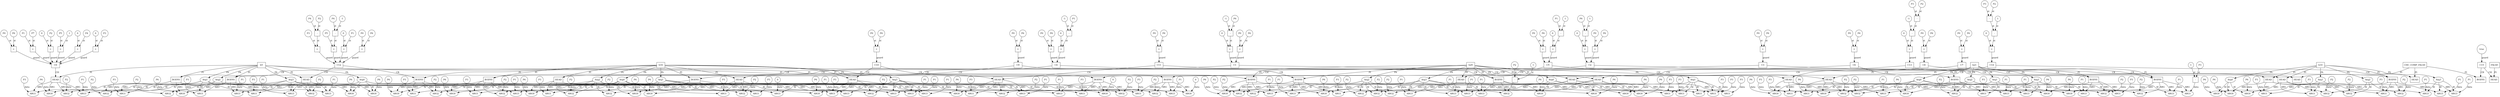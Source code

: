 // Horn Graph
digraph {
	"predicate_0" [label="h5"  nodeName="predicate_0" class=predicateName GNNNodeID=0 shape="box"]
	"predicateArgument_0" [label="Arg0"  nodeName="predicateArgument_0" class=predicateArgument GNNNodeID=1 shape="ellipse"]
		"predicate_0" -> "predicateArgument_0" [ label="PA"]
	"predicateArgument_1" [label="Arg1"  nodeName="predicateArgument_1" class=predicateArgument GNNNodeID=2 shape="ellipse"]
		"predicate_0" -> "predicateArgument_1" [ label="PA"]
	"predicateArgument_2" [label="Arg2"  nodeName="predicateArgument_2" class=predicateArgument GNNNodeID=3 shape="ellipse"]
		"predicate_0" -> "predicateArgument_2" [ label="PA"]
	"predicateArgument_3" [label="Arg3"  nodeName="predicateArgument_3" class=predicateArgument GNNNodeID=4 shape="ellipse"]
		"predicate_0" -> "predicateArgument_3" [ label="PA"]
	"predicate_1" [label="h10"  nodeName="predicate_1" class=predicateName GNNNodeID=5 shape="box"]
	"predicateArgument_4" [label="Arg0"  nodeName="predicateArgument_4" class=predicateArgument GNNNodeID=6 shape="ellipse"]
		"predicate_1" -> "predicateArgument_4" [ label="PA"]
	"predicateArgument_5" [label="Arg1"  nodeName="predicateArgument_5" class=predicateArgument GNNNodeID=7 shape="ellipse"]
		"predicate_1" -> "predicateArgument_5" [ label="PA"]
	"predicateArgument_6" [label="Arg2"  nodeName="predicateArgument_6" class=predicateArgument GNNNodeID=8 shape="ellipse"]
		"predicate_1" -> "predicateArgument_6" [ label="PA"]
	"predicateArgument_7" [label="Arg3"  nodeName="predicateArgument_7" class=predicateArgument GNNNodeID=9 shape="ellipse"]
		"predicate_1" -> "predicateArgument_7" [ label="PA"]
	"predicate_2" [label="h16"  nodeName="predicate_2" class=predicateName GNNNodeID=10 shape="box"]
	"predicateArgument_8" [label="Arg0"  nodeName="predicateArgument_8" class=predicateArgument GNNNodeID=11 shape="ellipse"]
		"predicate_2" -> "predicateArgument_8" [ label="PA"]
	"predicateArgument_9" [label="Arg1"  nodeName="predicateArgument_9" class=predicateArgument GNNNodeID=12 shape="ellipse"]
		"predicate_2" -> "predicateArgument_9" [ label="PA"]
	"predicateArgument_10" [label="Arg2"  nodeName="predicateArgument_10" class=predicateArgument GNNNodeID=13 shape="ellipse"]
		"predicate_2" -> "predicateArgument_10" [ label="PA"]
	"predicateArgument_11" [label="Arg3"  nodeName="predicateArgument_11" class=predicateArgument GNNNodeID=14 shape="ellipse"]
		"predicate_2" -> "predicateArgument_11" [ label="PA"]
	"predicate_3" [label="h21"  nodeName="predicate_3" class=predicateName GNNNodeID=15 shape="box"]
	"predicateArgument_12" [label="Arg0"  nodeName="predicateArgument_12" class=predicateArgument GNNNodeID=16 shape="ellipse"]
		"predicate_3" -> "predicateArgument_12" [ label="PA"]
	"predicateArgument_13" [label="Arg1"  nodeName="predicateArgument_13" class=predicateArgument GNNNodeID=17 shape="ellipse"]
		"predicate_3" -> "predicateArgument_13" [ label="PA"]
	"predicateArgument_14" [label="Arg2"  nodeName="predicateArgument_14" class=predicateArgument GNNNodeID=18 shape="ellipse"]
		"predicate_3" -> "predicateArgument_14" [ label="PA"]
	"predicateArgument_15" [label="Arg3"  nodeName="predicateArgument_15" class=predicateArgument GNNNodeID=19 shape="ellipse"]
		"predicate_3" -> "predicateArgument_15" [ label="PA"]
	"predicate_4" [label="h29"  nodeName="predicate_4" class=predicateName GNNNodeID=20 shape="box"]
	"predicateArgument_16" [label="Arg0"  nodeName="predicateArgument_16" class=predicateArgument GNNNodeID=21 shape="ellipse"]
		"predicate_4" -> "predicateArgument_16" [ label="PA"]
	"predicateArgument_17" [label="Arg1"  nodeName="predicateArgument_17" class=predicateArgument GNNNodeID=22 shape="ellipse"]
		"predicate_4" -> "predicateArgument_17" [ label="PA"]
	"predicateArgument_18" [label="Arg2"  nodeName="predicateArgument_18" class=predicateArgument GNNNodeID=23 shape="ellipse"]
		"predicate_4" -> "predicateArgument_18" [ label="PA"]
	"predicateArgument_19" [label="Arg3"  nodeName="predicateArgument_19" class=predicateArgument GNNNodeID=24 shape="ellipse"]
		"predicate_4" -> "predicateArgument_19" [ label="PA"]
	"predicate_5" [label="CHC_COMP_FALSE"  nodeName="predicate_5" class=predicateName GNNNodeID=25 shape="box"]
	"predicate_6" [label="FALSE"  nodeName="predicate_6" class=predicateName GNNNodeID=26 shape="box"]
	"clause_0" [label="C0"  nodeName="clause_0" class=clause GNNNodeID=27 shape="box"]
	"=_28" [label="="  nodeName="=_28" class=operator GNNNodeID=28 shape="square"]
		"=_28" -> "clause_0" [ label="guard"]
	"0_29" [label="0"  nodeName="0_29" class=constant GNNNodeID=29 shape="circle"]
		"0_29" -> "=_28" [ label="st"]
	"P2_30" [label="P2"  nodeName="P2_30" class=symbolicConstant GNNNodeID=30 shape="circle"]
		"P2_30" -> "=_28" [ label="st"]
	"=_31" [label="="  nodeName="=_31" class=operator GNNNodeID=31 shape="square"]
		"=_31" -> "clause_0" [ label="guard"]
	"P5_32" [label="P5"  nodeName="P5_32" class=symbolicConstant GNNNodeID=32 shape="circle"]
		"P5_32" -> "=_31" [ label="st"]
	"1_33" [label="1"  nodeName="1_33" class=constant GNNNodeID=33 shape="circle"]
		"1_33" -> "=_31" [ label="st"]
	"=_34" [label="="  nodeName="=_34" class=operator GNNNodeID=34 shape="square"]
		"=_34" -> "clause_0" [ label="guard"]
	"0_35" [label="0"  nodeName="0_35" class=constant GNNNodeID=35 shape="circle"]
		"0_35" -> "=_34" [ label="st"]
	"P4_36" [label="P4"  nodeName="P4_36" class=symbolicConstant GNNNodeID=36 shape="circle"]
		"P4_36" -> "=_34" [ label="st"]
	"=_37" [label="="  nodeName="=_37" class=operator GNNNodeID=37 shape="square"]
		"=_37" -> "clause_0" [ label="guard"]
	"0_38" [label="0"  nodeName="0_38" class=constant GNNNodeID=38 shape="circle"]
		"0_38" -> "=_37" [ label="st"]
	"P3_39" [label="P3"  nodeName="P3_39" class=symbolicConstant GNNNodeID=39 shape="circle"]
		"P3_39" -> "=_37" [ label="st"]
	"=_40" [label="="  nodeName="=_40" class=operator GNNNodeID=40 shape="square"]
		"=_40" -> "clause_0" [ label="guard"]
	"P0_41" [label="P0"  nodeName="P0_41" class=symbolicConstant GNNNodeID=41 shape="circle"]
		"P0_41" -> "=_40" [ label="st"]
	"P6_42" [label="P6"  nodeName="P6_42" class=symbolicConstant GNNNodeID=42 shape="circle"]
		"P6_42" -> "=_40" [ label="st"]
	"=_43" [label="="  nodeName="=_43" class=operator GNNNodeID=43 shape="square"]
		"=_43" -> "clause_0" [ label="guard"]
	"P1_44" [label="P1"  nodeName="P1_44" class=symbolicConstant GNNNodeID=44 shape="circle"]
		"P1_44" -> "=_43" [ label="st"]
	"P7_45" [label="P7"  nodeName="P7_45" class=symbolicConstant GNNNodeID=45 shape="circle"]
		"P7_45" -> "=_43" [ label="st"]
	"clauseHead_0" [label="HEAD"  nodeName="clauseHead_0" class=clauseHead GNNNodeID=46 shape="box"]
		"clause_0" -> "clauseHead_0" [ label="CH"]
		"predicate_0" -> "clauseHead_0" [ label="PI"]
	"clauseArgument_0" [label="ARG0"  nodeName="clauseArgument_0" class=clauseArg GNNNodeID=47 shape="ellipse"]
		"clauseHead_0" -> "clauseArgument_0" [ label="ARG"]
		"predicateArgument_0" -> "clauseArgument_0" [ label="AI"]
	"P6_48" [label="P6"  nodeName="P6_48" class=symbolicConstant GNNNodeID=48 shape="circle"]
		"P6_48" -> "clauseArgument_0" [ label="data"]
	"clauseArgument_1" [label="ARG1"  nodeName="clauseArgument_1" class=clauseArg GNNNodeID=49 shape="ellipse"]
		"clauseHead_0" -> "clauseArgument_1" [ label="ARG"]
		"predicateArgument_1" -> "clauseArgument_1" [ label="AI"]
	"P3_50" [label="P3"  nodeName="P3_50" class=symbolicConstant GNNNodeID=50 shape="circle"]
		"P3_50" -> "clauseArgument_1" [ label="data"]
	"clauseArgument_2" [label="ARG2"  nodeName="clauseArgument_2" class=clauseArg GNNNodeID=51 shape="ellipse"]
		"clauseHead_0" -> "clauseArgument_2" [ label="ARG"]
		"predicateArgument_2" -> "clauseArgument_2" [ label="AI"]
	"P2_52" [label="P2"  nodeName="P2_52" class=symbolicConstant GNNNodeID=52 shape="circle"]
		"P2_52" -> "clauseArgument_2" [ label="data"]
	"clauseArgument_3" [label="ARG3"  nodeName="clauseArgument_3" class=clauseArg GNNNodeID=53 shape="ellipse"]
		"clauseHead_0" -> "clauseArgument_3" [ label="ARG"]
		"predicateArgument_3" -> "clauseArgument_3" [ label="AI"]
	"P1_54" [label="P1"  nodeName="P1_54" class=symbolicConstant GNNNodeID=54 shape="circle"]
		"P1_54" -> "clauseArgument_3" [ label="data"]
	"clause_1" [label="C1"  nodeName="clause_1" class=clause GNNNodeID=55 shape="box"]
	">=_56" [label="="  nodeName=">=_56" class=operator GNNNodeID=56 shape="square"]
		">=_56" -> "clause_1" [ label="guard"]
	"0_57" [label="0"  nodeName="0_57" class=constant GNNNodeID=57 shape="circle"]
		"0_57" -> ">=_56" [ label="st"]
	"-_58" [label="-"  nodeName="-_58" class=operator GNNNodeID=58 shape="square"]
		"-_58" -> ">=_56" [ label="st"]
	"-1_59" [label="-1"  nodeName="-1_59" class=constant GNNNodeID=59 shape="circle"]
		"-1_59" -> "-_58" [ label="st"]
	"P6_60" [label="P6"  nodeName="P6_60" class=symbolicConstant GNNNodeID=60 shape="circle"]
		"P6_60" -> "-_58" [ label="st"]
	"=_61" [label="="  nodeName="=_61" class=operator GNNNodeID=61 shape="square"]
		"=_61" -> "clause_1" [ label="guard"]
	"P0_62" [label="P0"  nodeName="P0_62" class=symbolicConstant GNNNodeID=62 shape="circle"]
		"P0_62" -> "=_61" [ label="st"]
	"P6_63" [label="P6"  nodeName="P6_63" class=symbolicConstant GNNNodeID=63 shape="circle"]
		"P6_63" -> "=_61" [ label="st"]
	"clauseHead_1" [label="HEAD"  nodeName="clauseHead_1" class=clauseHead GNNNodeID=64 shape="box"]
		"clause_1" -> "clauseHead_1" [ label="CH"]
		"predicate_1" -> "clauseHead_1" [ label="PI"]
	"clauseArgument_4" [label="ARG0"  nodeName="clauseArgument_4" class=clauseArg GNNNodeID=65 shape="ellipse"]
		"clauseHead_1" -> "clauseArgument_4" [ label="ARG"]
		"predicateArgument_4" -> "clauseArgument_4" [ label="AI"]
	"P6_66" [label="P6"  nodeName="P6_66" class=symbolicConstant GNNNodeID=66 shape="circle"]
		"P6_66" -> "clauseArgument_4" [ label="data"]
	"clauseArgument_5" [label="ARG1"  nodeName="clauseArgument_5" class=clauseArg GNNNodeID=67 shape="ellipse"]
		"clauseHead_1" -> "clauseArgument_5" [ label="ARG"]
		"predicateArgument_5" -> "clauseArgument_5" [ label="AI"]
	"P3_68" [label="P3"  nodeName="P3_68" class=symbolicConstant GNNNodeID=68 shape="circle"]
		"P3_68" -> "clauseArgument_5" [ label="data"]
	"clauseArgument_6" [label="ARG2"  nodeName="clauseArgument_6" class=clauseArg GNNNodeID=69 shape="ellipse"]
		"clauseHead_1" -> "clauseArgument_6" [ label="ARG"]
		"predicateArgument_6" -> "clauseArgument_6" [ label="AI"]
	"P2_70" [label="P2"  nodeName="P2_70" class=symbolicConstant GNNNodeID=70 shape="circle"]
		"P2_70" -> "clauseArgument_6" [ label="data"]
	"clauseArgument_7" [label="ARG3"  nodeName="clauseArgument_7" class=clauseArg GNNNodeID=71 shape="ellipse"]
		"clauseHead_1" -> "clauseArgument_7" [ label="ARG"]
		"predicateArgument_7" -> "clauseArgument_7" [ label="AI"]
	"P1_72" [label="P1"  nodeName="P1_72" class=symbolicConstant GNNNodeID=72 shape="circle"]
		"P1_72" -> "clauseArgument_7" [ label="data"]
	"clauseBody_0" [label="BODY0"  nodeName="clauseBody_0" class=clauseBody GNNNodeID=73 shape="box"]
		"clause_1" -> "clauseBody_0" [ label="CB"]
		"predicate_0" -> "clauseBody_0" [ label="PI"]
	"clauseArgument_8" [label="ARG0"  nodeName="clauseArgument_8" class=clauseArg GNNNodeID=74 shape="ellipse"]
		"clauseBody_0" -> "clauseArgument_8" [ label="ARG"]
		"predicateArgument_0" -> "clauseArgument_8" [ label="AI"]
	"P6_75" [label="P6"  nodeName="P6_75" class=symbolicConstant GNNNodeID=75 shape="circle"]
		"P6_75" -> "clauseArgument_8" [ label="data"]
	"clauseArgument_9" [label="ARG1"  nodeName="clauseArgument_9" class=clauseArg GNNNodeID=76 shape="ellipse"]
		"clauseBody_0" -> "clauseArgument_9" [ label="ARG"]
		"predicateArgument_1" -> "clauseArgument_9" [ label="AI"]
	"P3_77" [label="P3"  nodeName="P3_77" class=symbolicConstant GNNNodeID=77 shape="circle"]
		"P3_77" -> "clauseArgument_9" [ label="data"]
	"clauseArgument_10" [label="ARG2"  nodeName="clauseArgument_10" class=clauseArg GNNNodeID=78 shape="ellipse"]
		"clauseBody_0" -> "clauseArgument_10" [ label="ARG"]
		"predicateArgument_2" -> "clauseArgument_10" [ label="AI"]
	"P2_79" [label="P2"  nodeName="P2_79" class=symbolicConstant GNNNodeID=79 shape="circle"]
		"P2_79" -> "clauseArgument_10" [ label="data"]
	"clauseArgument_11" [label="ARG3"  nodeName="clauseArgument_11" class=clauseArg GNNNodeID=80 shape="ellipse"]
		"clauseBody_0" -> "clauseArgument_11" [ label="ARG"]
		"predicateArgument_3" -> "clauseArgument_11" [ label="AI"]
	"P1_81" [label="P1"  nodeName="P1_81" class=symbolicConstant GNNNodeID=81 shape="circle"]
		"P1_81" -> "clauseArgument_11" [ label="data"]
	"clause_2" [label="C2"  nodeName="clause_2" class=clause GNNNodeID=82 shape="box"]
	">=_83" [label="="  nodeName=">=_83" class=operator GNNNodeID=83 shape="square"]
		">=_83" -> "clause_2" [ label="guard"]
	"0_84" [label="0"  nodeName="0_84" class=constant GNNNodeID=84 shape="circle"]
		"0_84" -> ">=_83" [ label="st"]
	"-_85" [label="-"  nodeName="-_85" class=operator GNNNodeID=85 shape="square"]
		"-_85" -> ">=_83" [ label="st"]
	"P6_86" [label="P6"  nodeName="P6_86" class=symbolicConstant GNNNodeID=86 shape="circle"]
		"P6_86" -> "-_85" [ label="st"]
	"1_87" [label="1"  nodeName="1_87" class=constant GNNNodeID=87 shape="circle"]
		"1_87" -> "-_85" [ label="st"]
	"=_88" [label="="  nodeName="=_88" class=operator GNNNodeID=88 shape="square"]
		"=_88" -> "clause_2" [ label="guard"]
	"P0_89" [label="P0"  nodeName="P0_89" class=symbolicConstant GNNNodeID=89 shape="circle"]
		"P0_89" -> "=_88" [ label="st"]
	"P6_90" [label="P6"  nodeName="P6_90" class=symbolicConstant GNNNodeID=90 shape="circle"]
		"P6_90" -> "=_88" [ label="st"]
	"clauseHead_2" [label="HEAD"  nodeName="clauseHead_2" class=clauseHead GNNNodeID=91 shape="box"]
		"clause_2" -> "clauseHead_2" [ label="CH"]
		"predicate_1" -> "clauseHead_2" [ label="PI"]
	"clauseArgument_12" [label="ARG0"  nodeName="clauseArgument_12" class=clauseArg GNNNodeID=92 shape="ellipse"]
		"clauseHead_2" -> "clauseArgument_12" [ label="ARG"]
		"predicateArgument_4" -> "clauseArgument_12" [ label="AI"]
	"P6_93" [label="P6"  nodeName="P6_93" class=symbolicConstant GNNNodeID=93 shape="circle"]
		"P6_93" -> "clauseArgument_12" [ label="data"]
	"clauseArgument_13" [label="ARG1"  nodeName="clauseArgument_13" class=clauseArg GNNNodeID=94 shape="ellipse"]
		"clauseHead_2" -> "clauseArgument_13" [ label="ARG"]
		"predicateArgument_5" -> "clauseArgument_13" [ label="AI"]
	"P3_95" [label="P3"  nodeName="P3_95" class=symbolicConstant GNNNodeID=95 shape="circle"]
		"P3_95" -> "clauseArgument_13" [ label="data"]
	"clauseArgument_14" [label="ARG2"  nodeName="clauseArgument_14" class=clauseArg GNNNodeID=96 shape="ellipse"]
		"clauseHead_2" -> "clauseArgument_14" [ label="ARG"]
		"predicateArgument_6" -> "clauseArgument_14" [ label="AI"]
	"P2_97" [label="P2"  nodeName="P2_97" class=symbolicConstant GNNNodeID=97 shape="circle"]
		"P2_97" -> "clauseArgument_14" [ label="data"]
	"clauseArgument_15" [label="ARG3"  nodeName="clauseArgument_15" class=clauseArg GNNNodeID=98 shape="ellipse"]
		"clauseHead_2" -> "clauseArgument_15" [ label="ARG"]
		"predicateArgument_7" -> "clauseArgument_15" [ label="AI"]
	"P1_99" [label="P1"  nodeName="P1_99" class=symbolicConstant GNNNodeID=99 shape="circle"]
		"P1_99" -> "clauseArgument_15" [ label="data"]
	"clauseBody_1" [label="BODY0"  nodeName="clauseBody_1" class=clauseBody GNNNodeID=100 shape="box"]
		"clause_2" -> "clauseBody_1" [ label="CB"]
		"predicate_0" -> "clauseBody_1" [ label="PI"]
	"clauseArgument_16" [label="ARG0"  nodeName="clauseArgument_16" class=clauseArg GNNNodeID=101 shape="ellipse"]
		"clauseBody_1" -> "clauseArgument_16" [ label="ARG"]
		"predicateArgument_0" -> "clauseArgument_16" [ label="AI"]
	"P6_102" [label="P6"  nodeName="P6_102" class=symbolicConstant GNNNodeID=102 shape="circle"]
		"P6_102" -> "clauseArgument_16" [ label="data"]
	"clauseArgument_17" [label="ARG1"  nodeName="clauseArgument_17" class=clauseArg GNNNodeID=103 shape="ellipse"]
		"clauseBody_1" -> "clauseArgument_17" [ label="ARG"]
		"predicateArgument_1" -> "clauseArgument_17" [ label="AI"]
	"P3_104" [label="P3"  nodeName="P3_104" class=symbolicConstant GNNNodeID=104 shape="circle"]
		"P3_104" -> "clauseArgument_17" [ label="data"]
	"clauseArgument_18" [label="ARG2"  nodeName="clauseArgument_18" class=clauseArg GNNNodeID=105 shape="ellipse"]
		"clauseBody_1" -> "clauseArgument_18" [ label="ARG"]
		"predicateArgument_2" -> "clauseArgument_18" [ label="AI"]
	"P2_106" [label="P2"  nodeName="P2_106" class=symbolicConstant GNNNodeID=106 shape="circle"]
		"P2_106" -> "clauseArgument_18" [ label="data"]
	"clauseArgument_19" [label="ARG3"  nodeName="clauseArgument_19" class=clauseArg GNNNodeID=107 shape="ellipse"]
		"clauseBody_1" -> "clauseArgument_19" [ label="ARG"]
		"predicateArgument_3" -> "clauseArgument_19" [ label="AI"]
	"P1_108" [label="P1"  nodeName="P1_108" class=symbolicConstant GNNNodeID=108 shape="circle"]
		"P1_108" -> "clauseArgument_19" [ label="data"]
	"clause_3" [label="C3"  nodeName="clause_3" class=clause GNNNodeID=109 shape="box"]
	"=_110" [label="="  nodeName="=_110" class=operator GNNNodeID=110 shape="square"]
		"=_110" -> "clause_3" [ label="guard"]
	"P0_111" [label="P0"  nodeName="P0_111" class=symbolicConstant GNNNodeID=111 shape="circle"]
		"P0_111" -> "=_110" [ label="st"]
	"P6_112" [label="P6"  nodeName="P6_112" class=symbolicConstant GNNNodeID=112 shape="circle"]
		"P6_112" -> "=_110" [ label="st"]
	"clauseHead_3" [label="HEAD"  nodeName="clauseHead_3" class=clauseHead GNNNodeID=113 shape="box"]
		"clause_3" -> "clauseHead_3" [ label="CH"]
		"predicate_2" -> "clauseHead_3" [ label="PI"]
	"clauseArgument_20" [label="ARG0"  nodeName="clauseArgument_20" class=clauseArg GNNNodeID=114 shape="ellipse"]
		"clauseHead_3" -> "clauseArgument_20" [ label="ARG"]
		"predicateArgument_8" -> "clauseArgument_20" [ label="AI"]
	"P6_115" [label="P6"  nodeName="P6_115" class=symbolicConstant GNNNodeID=115 shape="circle"]
		"P6_115" -> "clauseArgument_20" [ label="data"]
	"clauseArgument_21" [label="ARG1"  nodeName="clauseArgument_21" class=clauseArg GNNNodeID=116 shape="ellipse"]
		"clauseHead_3" -> "clauseArgument_21" [ label="ARG"]
		"predicateArgument_9" -> "clauseArgument_21" [ label="AI"]
	"P3_117" [label="P3"  nodeName="P3_117" class=symbolicConstant GNNNodeID=117 shape="circle"]
		"P3_117" -> "clauseArgument_21" [ label="data"]
	"clauseArgument_22" [label="ARG2"  nodeName="clauseArgument_22" class=clauseArg GNNNodeID=118 shape="ellipse"]
		"clauseHead_3" -> "clauseArgument_22" [ label="ARG"]
		"predicateArgument_10" -> "clauseArgument_22" [ label="AI"]
	"P2_119" [label="P2"  nodeName="P2_119" class=symbolicConstant GNNNodeID=119 shape="circle"]
		"P2_119" -> "clauseArgument_22" [ label="data"]
	"clauseArgument_23" [label="ARG3"  nodeName="clauseArgument_23" class=clauseArg GNNNodeID=120 shape="ellipse"]
		"clauseHead_3" -> "clauseArgument_23" [ label="ARG"]
		"predicateArgument_11" -> "clauseArgument_23" [ label="AI"]
	"P1_121" [label="P1"  nodeName="P1_121" class=symbolicConstant GNNNodeID=121 shape="circle"]
		"P1_121" -> "clauseArgument_23" [ label="data"]
	"clauseBody_2" [label="BODY0"  nodeName="clauseBody_2" class=clauseBody GNNNodeID=122 shape="box"]
		"clause_3" -> "clauseBody_2" [ label="CB"]
		"predicate_1" -> "clauseBody_2" [ label="PI"]
	"clauseArgument_24" [label="ARG0"  nodeName="clauseArgument_24" class=clauseArg GNNNodeID=123 shape="ellipse"]
		"clauseBody_2" -> "clauseArgument_24" [ label="ARG"]
		"predicateArgument_4" -> "clauseArgument_24" [ label="AI"]
	"P6_124" [label="P6"  nodeName="P6_124" class=symbolicConstant GNNNodeID=124 shape="circle"]
		"P6_124" -> "clauseArgument_24" [ label="data"]
	"clauseArgument_25" [label="ARG1"  nodeName="clauseArgument_25" class=clauseArg GNNNodeID=125 shape="ellipse"]
		"clauseBody_2" -> "clauseArgument_25" [ label="ARG"]
		"predicateArgument_5" -> "clauseArgument_25" [ label="AI"]
	"P3_126" [label="P3"  nodeName="P3_126" class=symbolicConstant GNNNodeID=126 shape="circle"]
		"P3_126" -> "clauseArgument_25" [ label="data"]
	"clauseArgument_26" [label="ARG2"  nodeName="clauseArgument_26" class=clauseArg GNNNodeID=127 shape="ellipse"]
		"clauseBody_2" -> "clauseArgument_26" [ label="ARG"]
		"predicateArgument_6" -> "clauseArgument_26" [ label="AI"]
	"P2_128" [label="P2"  nodeName="P2_128" class=symbolicConstant GNNNodeID=128 shape="circle"]
		"P2_128" -> "clauseArgument_26" [ label="data"]
	"clauseArgument_27" [label="ARG3"  nodeName="clauseArgument_27" class=clauseArg GNNNodeID=129 shape="ellipse"]
		"clauseBody_2" -> "clauseArgument_27" [ label="ARG"]
		"predicateArgument_7" -> "clauseArgument_27" [ label="AI"]
	"P1_130" [label="P1"  nodeName="P1_130" class=symbolicConstant GNNNodeID=130 shape="circle"]
		"P1_130" -> "clauseArgument_27" [ label="data"]
	"clause_4" [label="C4"  nodeName="clause_4" class=clause GNNNodeID=131 shape="box"]
	">=_132" [label="="  nodeName=">=_132" class=operator GNNNodeID=132 shape="square"]
		">=_132" -> "clause_4" [ label="guard"]
	"0_133" [label="0"  nodeName="0_133" class=constant GNNNodeID=133 shape="circle"]
		"0_133" -> ">=_132" [ label="st"]
	"-_134" [label="-"  nodeName="-_134" class=operator GNNNodeID=134 shape="square"]
		"-_134" -> ">=_132" [ label="st"]
	"-1_135" [label="-1"  nodeName="-1_135" class=constant GNNNodeID=135 shape="circle"]
		"-1_135" -> "-_134" [ label="st"]
	"P1_136" [label="P1"  nodeName="P1_136" class=symbolicConstant GNNNodeID=136 shape="circle"]
		"P1_136" -> "-_134" [ label="st"]
	"=_137" [label="="  nodeName="=_137" class=operator GNNNodeID=137 shape="square"]
		"=_137" -> "clause_4" [ label="guard"]
	"P0_138" [label="P0"  nodeName="P0_138" class=symbolicConstant GNNNodeID=138 shape="circle"]
		"P0_138" -> "=_137" [ label="st"]
	"P6_139" [label="P6"  nodeName="P6_139" class=symbolicConstant GNNNodeID=139 shape="circle"]
		"P6_139" -> "=_137" [ label="st"]
	"clauseHead_4" [label="HEAD"  nodeName="clauseHead_4" class=clauseHead GNNNodeID=140 shape="box"]
		"clause_4" -> "clauseHead_4" [ label="CH"]
		"predicate_3" -> "clauseHead_4" [ label="PI"]
	"clauseArgument_28" [label="ARG0"  nodeName="clauseArgument_28" class=clauseArg GNNNodeID=141 shape="ellipse"]
		"clauseHead_4" -> "clauseArgument_28" [ label="ARG"]
		"predicateArgument_12" -> "clauseArgument_28" [ label="AI"]
	"P6_142" [label="P6"  nodeName="P6_142" class=symbolicConstant GNNNodeID=142 shape="circle"]
		"P6_142" -> "clauseArgument_28" [ label="data"]
	"clauseArgument_29" [label="ARG1"  nodeName="clauseArgument_29" class=clauseArg GNNNodeID=143 shape="ellipse"]
		"clauseHead_4" -> "clauseArgument_29" [ label="ARG"]
		"predicateArgument_13" -> "clauseArgument_29" [ label="AI"]
	"P3_144" [label="P3"  nodeName="P3_144" class=symbolicConstant GNNNodeID=144 shape="circle"]
		"P3_144" -> "clauseArgument_29" [ label="data"]
	"clauseArgument_30" [label="ARG2"  nodeName="clauseArgument_30" class=clauseArg GNNNodeID=145 shape="ellipse"]
		"clauseHead_4" -> "clauseArgument_30" [ label="ARG"]
		"predicateArgument_14" -> "clauseArgument_30" [ label="AI"]
	"P2_146" [label="P2"  nodeName="P2_146" class=symbolicConstant GNNNodeID=146 shape="circle"]
		"P2_146" -> "clauseArgument_30" [ label="data"]
	"clauseArgument_31" [label="ARG3"  nodeName="clauseArgument_31" class=clauseArg GNNNodeID=147 shape="ellipse"]
		"clauseHead_4" -> "clauseArgument_31" [ label="ARG"]
		"predicateArgument_15" -> "clauseArgument_31" [ label="AI"]
	"P1_148" [label="P1"  nodeName="P1_148" class=symbolicConstant GNNNodeID=148 shape="circle"]
		"P1_148" -> "clauseArgument_31" [ label="data"]
	"clauseBody_3" [label="BODY0"  nodeName="clauseBody_3" class=clauseBody GNNNodeID=149 shape="box"]
		"clause_4" -> "clauseBody_3" [ label="CB"]
		"predicate_2" -> "clauseBody_3" [ label="PI"]
	"clauseArgument_32" [label="ARG0"  nodeName="clauseArgument_32" class=clauseArg GNNNodeID=150 shape="ellipse"]
		"clauseBody_3" -> "clauseArgument_32" [ label="ARG"]
		"predicateArgument_8" -> "clauseArgument_32" [ label="AI"]
	"P6_151" [label="P6"  nodeName="P6_151" class=symbolicConstant GNNNodeID=151 shape="circle"]
		"P6_151" -> "clauseArgument_32" [ label="data"]
	"clauseArgument_33" [label="ARG1"  nodeName="clauseArgument_33" class=clauseArg GNNNodeID=152 shape="ellipse"]
		"clauseBody_3" -> "clauseArgument_33" [ label="ARG"]
		"predicateArgument_9" -> "clauseArgument_33" [ label="AI"]
	"P3_153" [label="P3"  nodeName="P3_153" class=symbolicConstant GNNNodeID=153 shape="circle"]
		"P3_153" -> "clauseArgument_33" [ label="data"]
	"clauseArgument_34" [label="ARG2"  nodeName="clauseArgument_34" class=clauseArg GNNNodeID=154 shape="ellipse"]
		"clauseBody_3" -> "clauseArgument_34" [ label="ARG"]
		"predicateArgument_10" -> "clauseArgument_34" [ label="AI"]
	"P2_155" [label="P2"  nodeName="P2_155" class=symbolicConstant GNNNodeID=155 shape="circle"]
		"P2_155" -> "clauseArgument_34" [ label="data"]
	"clauseArgument_35" [label="ARG3"  nodeName="clauseArgument_35" class=clauseArg GNNNodeID=156 shape="ellipse"]
		"clauseBody_3" -> "clauseArgument_35" [ label="ARG"]
		"predicateArgument_11" -> "clauseArgument_35" [ label="AI"]
	"P1_157" [label="P1"  nodeName="P1_157" class=symbolicConstant GNNNodeID=157 shape="circle"]
		"P1_157" -> "clauseArgument_35" [ label="data"]
	"clause_5" [label="C5"  nodeName="clause_5" class=clause GNNNodeID=158 shape="box"]
	">=_159" [label="="  nodeName=">=_159" class=operator GNNNodeID=159 shape="square"]
		">=_159" -> "clause_5" [ label="guard"]
	"0_160" [label="0"  nodeName="0_160" class=constant GNNNodeID=160 shape="circle"]
		"0_160" -> ">=_159" [ label="st"]
	"-_161" [label="-"  nodeName="-_161" class=operator GNNNodeID=161 shape="square"]
		"-_161" -> ">=_159" [ label="st"]
	"P1_162" [label="P1"  nodeName="P1_162" class=symbolicConstant GNNNodeID=162 shape="circle"]
		"P1_162" -> "-_161" [ label="st"]
	"1_163" [label="1"  nodeName="1_163" class=constant GNNNodeID=163 shape="circle"]
		"1_163" -> "-_161" [ label="st"]
	"=_164" [label="="  nodeName="=_164" class=operator GNNNodeID=164 shape="square"]
		"=_164" -> "clause_5" [ label="guard"]
	"P0_165" [label="P0"  nodeName="P0_165" class=symbolicConstant GNNNodeID=165 shape="circle"]
		"P0_165" -> "=_164" [ label="st"]
	"P6_166" [label="P6"  nodeName="P6_166" class=symbolicConstant GNNNodeID=166 shape="circle"]
		"P6_166" -> "=_164" [ label="st"]
	"clauseHead_5" [label="HEAD"  nodeName="clauseHead_5" class=clauseHead GNNNodeID=167 shape="box"]
		"clause_5" -> "clauseHead_5" [ label="CH"]
		"predicate_3" -> "clauseHead_5" [ label="PI"]
	"clauseArgument_36" [label="ARG0"  nodeName="clauseArgument_36" class=clauseArg GNNNodeID=168 shape="ellipse"]
		"clauseHead_5" -> "clauseArgument_36" [ label="ARG"]
		"predicateArgument_12" -> "clauseArgument_36" [ label="AI"]
	"P6_169" [label="P6"  nodeName="P6_169" class=symbolicConstant GNNNodeID=169 shape="circle"]
		"P6_169" -> "clauseArgument_36" [ label="data"]
	"clauseArgument_37" [label="ARG1"  nodeName="clauseArgument_37" class=clauseArg GNNNodeID=170 shape="ellipse"]
		"clauseHead_5" -> "clauseArgument_37" [ label="ARG"]
		"predicateArgument_13" -> "clauseArgument_37" [ label="AI"]
	"P3_171" [label="P3"  nodeName="P3_171" class=symbolicConstant GNNNodeID=171 shape="circle"]
		"P3_171" -> "clauseArgument_37" [ label="data"]
	"clauseArgument_38" [label="ARG2"  nodeName="clauseArgument_38" class=clauseArg GNNNodeID=172 shape="ellipse"]
		"clauseHead_5" -> "clauseArgument_38" [ label="ARG"]
		"predicateArgument_14" -> "clauseArgument_38" [ label="AI"]
	"P2_173" [label="P2"  nodeName="P2_173" class=symbolicConstant GNNNodeID=173 shape="circle"]
		"P2_173" -> "clauseArgument_38" [ label="data"]
	"clauseArgument_39" [label="ARG3"  nodeName="clauseArgument_39" class=clauseArg GNNNodeID=174 shape="ellipse"]
		"clauseHead_5" -> "clauseArgument_39" [ label="ARG"]
		"predicateArgument_15" -> "clauseArgument_39" [ label="AI"]
	"P1_175" [label="P1"  nodeName="P1_175" class=symbolicConstant GNNNodeID=175 shape="circle"]
		"P1_175" -> "clauseArgument_39" [ label="data"]
	"clauseBody_4" [label="BODY0"  nodeName="clauseBody_4" class=clauseBody GNNNodeID=176 shape="box"]
		"clause_5" -> "clauseBody_4" [ label="CB"]
		"predicate_2" -> "clauseBody_4" [ label="PI"]
	"clauseArgument_40" [label="ARG0"  nodeName="clauseArgument_40" class=clauseArg GNNNodeID=177 shape="ellipse"]
		"clauseBody_4" -> "clauseArgument_40" [ label="ARG"]
		"predicateArgument_8" -> "clauseArgument_40" [ label="AI"]
	"P6_178" [label="P6"  nodeName="P6_178" class=symbolicConstant GNNNodeID=178 shape="circle"]
		"P6_178" -> "clauseArgument_40" [ label="data"]
	"clauseArgument_41" [label="ARG1"  nodeName="clauseArgument_41" class=clauseArg GNNNodeID=179 shape="ellipse"]
		"clauseBody_4" -> "clauseArgument_41" [ label="ARG"]
		"predicateArgument_9" -> "clauseArgument_41" [ label="AI"]
	"P3_180" [label="P3"  nodeName="P3_180" class=symbolicConstant GNNNodeID=180 shape="circle"]
		"P3_180" -> "clauseArgument_41" [ label="data"]
	"clauseArgument_42" [label="ARG2"  nodeName="clauseArgument_42" class=clauseArg GNNNodeID=181 shape="ellipse"]
		"clauseBody_4" -> "clauseArgument_42" [ label="ARG"]
		"predicateArgument_10" -> "clauseArgument_42" [ label="AI"]
	"P2_182" [label="P2"  nodeName="P2_182" class=symbolicConstant GNNNodeID=182 shape="circle"]
		"P2_182" -> "clauseArgument_42" [ label="data"]
	"clauseArgument_43" [label="ARG3"  nodeName="clauseArgument_43" class=clauseArg GNNNodeID=183 shape="ellipse"]
		"clauseBody_4" -> "clauseArgument_43" [ label="ARG"]
		"predicateArgument_11" -> "clauseArgument_43" [ label="AI"]
	"P1_184" [label="P1"  nodeName="P1_184" class=symbolicConstant GNNNodeID=184 shape="circle"]
		"P1_184" -> "clauseArgument_43" [ label="data"]
	"clause_6" [label="C6"  nodeName="clause_6" class=clause GNNNodeID=185 shape="box"]
	"=_186" [label="="  nodeName="=_186" class=operator GNNNodeID=186 shape="square"]
		"=_186" -> "clause_6" [ label="guard"]
	"P0_187" [label="P0"  nodeName="P0_187" class=symbolicConstant GNNNodeID=187 shape="circle"]
		"P0_187" -> "=_186" [ label="st"]
	"P6_188" [label="P6"  nodeName="P6_188" class=symbolicConstant GNNNodeID=188 shape="circle"]
		"P6_188" -> "=_186" [ label="st"]
	"clauseHead_6" [label="HEAD"  nodeName="clauseHead_6" class=clauseHead GNNNodeID=189 shape="box"]
		"clause_6" -> "clauseHead_6" [ label="CH"]
		"predicate_4" -> "clauseHead_6" [ label="PI"]
	"clauseArgument_44" [label="ARG0"  nodeName="clauseArgument_44" class=clauseArg GNNNodeID=190 shape="ellipse"]
		"clauseHead_6" -> "clauseArgument_44" [ label="ARG"]
		"predicateArgument_16" -> "clauseArgument_44" [ label="AI"]
	"P6_191" [label="P6"  nodeName="P6_191" class=symbolicConstant GNNNodeID=191 shape="circle"]
		"P6_191" -> "clauseArgument_44" [ label="data"]
	"clauseArgument_45" [label="ARG1"  nodeName="clauseArgument_45" class=clauseArg GNNNodeID=192 shape="ellipse"]
		"clauseHead_6" -> "clauseArgument_45" [ label="ARG"]
		"predicateArgument_17" -> "clauseArgument_45" [ label="AI"]
	"P3_193" [label="P3"  nodeName="P3_193" class=symbolicConstant GNNNodeID=193 shape="circle"]
		"P3_193" -> "clauseArgument_45" [ label="data"]
	"clauseArgument_46" [label="ARG2"  nodeName="clauseArgument_46" class=clauseArg GNNNodeID=194 shape="ellipse"]
		"clauseHead_6" -> "clauseArgument_46" [ label="ARG"]
		"predicateArgument_18" -> "clauseArgument_46" [ label="AI"]
	"P2_195" [label="P2"  nodeName="P2_195" class=symbolicConstant GNNNodeID=195 shape="circle"]
		"P2_195" -> "clauseArgument_46" [ label="data"]
	"clauseArgument_47" [label="ARG3"  nodeName="clauseArgument_47" class=clauseArg GNNNodeID=196 shape="ellipse"]
		"clauseHead_6" -> "clauseArgument_47" [ label="ARG"]
		"predicateArgument_19" -> "clauseArgument_47" [ label="AI"]
	"P1_197" [label="P1"  nodeName="P1_197" class=symbolicConstant GNNNodeID=197 shape="circle"]
		"P1_197" -> "clauseArgument_47" [ label="data"]
	"clauseBody_5" [label="BODY0"  nodeName="clauseBody_5" class=clauseBody GNNNodeID=198 shape="box"]
		"clause_6" -> "clauseBody_5" [ label="CB"]
		"predicate_3" -> "clauseBody_5" [ label="PI"]
	"clauseArgument_48" [label="ARG0"  nodeName="clauseArgument_48" class=clauseArg GNNNodeID=199 shape="ellipse"]
		"clauseBody_5" -> "clauseArgument_48" [ label="ARG"]
		"predicateArgument_12" -> "clauseArgument_48" [ label="AI"]
	"P6_200" [label="P6"  nodeName="P6_200" class=symbolicConstant GNNNodeID=200 shape="circle"]
		"P6_200" -> "clauseArgument_48" [ label="data"]
	"clauseArgument_49" [label="ARG1"  nodeName="clauseArgument_49" class=clauseArg GNNNodeID=201 shape="ellipse"]
		"clauseBody_5" -> "clauseArgument_49" [ label="ARG"]
		"predicateArgument_13" -> "clauseArgument_49" [ label="AI"]
	"P3_202" [label="P3"  nodeName="P3_202" class=symbolicConstant GNNNodeID=202 shape="circle"]
		"P3_202" -> "clauseArgument_49" [ label="data"]
	"clauseArgument_50" [label="ARG2"  nodeName="clauseArgument_50" class=clauseArg GNNNodeID=203 shape="ellipse"]
		"clauseBody_5" -> "clauseArgument_50" [ label="ARG"]
		"predicateArgument_14" -> "clauseArgument_50" [ label="AI"]
	"P2_204" [label="P2"  nodeName="P2_204" class=symbolicConstant GNNNodeID=204 shape="circle"]
		"P2_204" -> "clauseArgument_50" [ label="data"]
	"clauseArgument_51" [label="ARG3"  nodeName="clauseArgument_51" class=clauseArg GNNNodeID=205 shape="ellipse"]
		"clauseBody_5" -> "clauseArgument_51" [ label="ARG"]
		"predicateArgument_15" -> "clauseArgument_51" [ label="AI"]
	"P1_206" [label="P1"  nodeName="P1_206" class=symbolicConstant GNNNodeID=206 shape="circle"]
		"P1_206" -> "clauseArgument_51" [ label="data"]
	"clause_7" [label="C7"  nodeName="clause_7" class=clause GNNNodeID=207 shape="box"]
	"=_208" [label="="  nodeName="=_208" class=operator GNNNodeID=208 shape="square"]
		"=_208" -> "clause_7" [ label="guard"]
	"P0_209" [label="P0"  nodeName="P0_209" class=symbolicConstant GNNNodeID=209 shape="circle"]
		"P0_209" -> "=_208" [ label="st"]
	"P6_210" [label="P6"  nodeName="P6_210" class=symbolicConstant GNNNodeID=210 shape="circle"]
		"P6_210" -> "=_208" [ label="st"]
	"clauseHead_7" [label="HEAD"  nodeName="clauseHead_7" class=clauseHead GNNNodeID=211 shape="box"]
		"clause_7" -> "clauseHead_7" [ label="CH"]
		"predicate_4" -> "clauseHead_7" [ label="PI"]
	"clauseArgument_52" [label="ARG0"  nodeName="clauseArgument_52" class=clauseArg GNNNodeID=212 shape="ellipse"]
		"clauseHead_7" -> "clauseArgument_52" [ label="ARG"]
		"predicateArgument_16" -> "clauseArgument_52" [ label="AI"]
	"P6_213" [label="P6"  nodeName="P6_213" class=symbolicConstant GNNNodeID=213 shape="circle"]
		"P6_213" -> "clauseArgument_52" [ label="data"]
	"clauseArgument_53" [label="ARG1"  nodeName="clauseArgument_53" class=clauseArg GNNNodeID=214 shape="ellipse"]
		"clauseHead_7" -> "clauseArgument_53" [ label="ARG"]
		"predicateArgument_17" -> "clauseArgument_53" [ label="AI"]
	"P3_215" [label="P3"  nodeName="P3_215" class=symbolicConstant GNNNodeID=215 shape="circle"]
		"P3_215" -> "clauseArgument_53" [ label="data"]
	"clauseArgument_54" [label="ARG2"  nodeName="clauseArgument_54" class=clauseArg GNNNodeID=216 shape="ellipse"]
		"clauseHead_7" -> "clauseArgument_54" [ label="ARG"]
		"predicateArgument_18" -> "clauseArgument_54" [ label="AI"]
	"P2_217" [label="P2"  nodeName="P2_217" class=symbolicConstant GNNNodeID=217 shape="circle"]
		"P2_217" -> "clauseArgument_54" [ label="data"]
	"clauseArgument_55" [label="ARG3"  nodeName="clauseArgument_55" class=clauseArg GNNNodeID=218 shape="ellipse"]
		"clauseHead_7" -> "clauseArgument_55" [ label="ARG"]
		"predicateArgument_19" -> "clauseArgument_55" [ label="AI"]
	"P1_219" [label="P1"  nodeName="P1_219" class=symbolicConstant GNNNodeID=219 shape="circle"]
		"P1_219" -> "clauseArgument_55" [ label="data"]
	"clauseBody_6" [label="BODY0"  nodeName="clauseBody_6" class=clauseBody GNNNodeID=220 shape="box"]
		"clause_7" -> "clauseBody_6" [ label="CB"]
		"predicate_3" -> "clauseBody_6" [ label="PI"]
	"clauseArgument_56" [label="ARG0"  nodeName="clauseArgument_56" class=clauseArg GNNNodeID=221 shape="ellipse"]
		"clauseBody_6" -> "clauseArgument_56" [ label="ARG"]
		"predicateArgument_12" -> "clauseArgument_56" [ label="AI"]
	"P6_222" [label="P6"  nodeName="P6_222" class=symbolicConstant GNNNodeID=222 shape="circle"]
		"P6_222" -> "clauseArgument_56" [ label="data"]
	"clauseArgument_57" [label="ARG1"  nodeName="clauseArgument_57" class=clauseArg GNNNodeID=223 shape="ellipse"]
		"clauseBody_6" -> "clauseArgument_57" [ label="ARG"]
		"predicateArgument_13" -> "clauseArgument_57" [ label="AI"]
	"P3_224" [label="P3"  nodeName="P3_224" class=symbolicConstant GNNNodeID=224 shape="circle"]
		"P3_224" -> "clauseArgument_57" [ label="data"]
	"clauseArgument_58" [label="ARG2"  nodeName="clauseArgument_58" class=clauseArg GNNNodeID=225 shape="ellipse"]
		"clauseBody_6" -> "clauseArgument_58" [ label="ARG"]
		"predicateArgument_14" -> "clauseArgument_58" [ label="AI"]
	"P2_226" [label="P2"  nodeName="P2_226" class=symbolicConstant GNNNodeID=226 shape="circle"]
		"P2_226" -> "clauseArgument_58" [ label="data"]
	"clauseArgument_59" [label="ARG3"  nodeName="clauseArgument_59" class=clauseArg GNNNodeID=227 shape="ellipse"]
		"clauseBody_6" -> "clauseArgument_59" [ label="ARG"]
		"predicateArgument_15" -> "clauseArgument_59" [ label="AI"]
	"P1_228" [label="P1"  nodeName="P1_228" class=symbolicConstant GNNNodeID=228 shape="circle"]
		"P1_228" -> "clauseArgument_59" [ label="data"]
	"clause_8" [label="C8"  nodeName="clause_8" class=clause GNNNodeID=229 shape="box"]
	"=_230" [label="="  nodeName="=_230" class=operator GNNNodeID=230 shape="square"]
		"=_230" -> "clause_8" [ label="guard"]
	"P0_231" [label="P0"  nodeName="P0_231" class=symbolicConstant GNNNodeID=231 shape="circle"]
		"P0_231" -> "=_230" [ label="st"]
	"P6_232" [label="P6"  nodeName="P6_232" class=symbolicConstant GNNNodeID=232 shape="circle"]
		"P6_232" -> "=_230" [ label="st"]
	"clauseHead_8" [label="HEAD"  nodeName="clauseHead_8" class=clauseHead GNNNodeID=233 shape="box"]
		"clause_8" -> "clauseHead_8" [ label="CH"]
		"predicate_4" -> "clauseHead_8" [ label="PI"]
	"clauseArgument_60" [label="ARG0"  nodeName="clauseArgument_60" class=clauseArg GNNNodeID=234 shape="ellipse"]
		"clauseHead_8" -> "clauseArgument_60" [ label="ARG"]
		"predicateArgument_16" -> "clauseArgument_60" [ label="AI"]
	"P6_235" [label="P6"  nodeName="P6_235" class=symbolicConstant GNNNodeID=235 shape="circle"]
		"P6_235" -> "clauseArgument_60" [ label="data"]
	"clauseArgument_61" [label="ARG1"  nodeName="clauseArgument_61" class=clauseArg GNNNodeID=236 shape="ellipse"]
		"clauseHead_8" -> "clauseArgument_61" [ label="ARG"]
		"predicateArgument_17" -> "clauseArgument_61" [ label="AI"]
	"P3_237" [label="P3"  nodeName="P3_237" class=symbolicConstant GNNNodeID=237 shape="circle"]
		"P3_237" -> "clauseArgument_61" [ label="data"]
	"clauseArgument_62" [label="ARG2"  nodeName="clauseArgument_62" class=clauseArg GNNNodeID=238 shape="ellipse"]
		"clauseHead_8" -> "clauseArgument_62" [ label="ARG"]
		"predicateArgument_18" -> "clauseArgument_62" [ label="AI"]
	"P2_239" [label="P2"  nodeName="P2_239" class=symbolicConstant GNNNodeID=239 shape="circle"]
		"P2_239" -> "clauseArgument_62" [ label="data"]
	"clauseArgument_63" [label="ARG3"  nodeName="clauseArgument_63" class=clauseArg GNNNodeID=240 shape="ellipse"]
		"clauseHead_8" -> "clauseArgument_63" [ label="ARG"]
		"predicateArgument_19" -> "clauseArgument_63" [ label="AI"]
	"P1_241" [label="P1"  nodeName="P1_241" class=symbolicConstant GNNNodeID=241 shape="circle"]
		"P1_241" -> "clauseArgument_63" [ label="data"]
	"clauseBody_7" [label="BODY0"  nodeName="clauseBody_7" class=clauseBody GNNNodeID=242 shape="box"]
		"clause_8" -> "clauseBody_7" [ label="CB"]
		"predicate_3" -> "clauseBody_7" [ label="PI"]
	"clauseArgument_64" [label="ARG0"  nodeName="clauseArgument_64" class=clauseArg GNNNodeID=243 shape="ellipse"]
		"clauseBody_7" -> "clauseArgument_64" [ label="ARG"]
		"predicateArgument_12" -> "clauseArgument_64" [ label="AI"]
	"P6_244" [label="P6"  nodeName="P6_244" class=symbolicConstant GNNNodeID=244 shape="circle"]
		"P6_244" -> "clauseArgument_64" [ label="data"]
	"clauseArgument_65" [label="ARG1"  nodeName="clauseArgument_65" class=clauseArg GNNNodeID=245 shape="ellipse"]
		"clauseBody_7" -> "clauseArgument_65" [ label="ARG"]
		"predicateArgument_13" -> "clauseArgument_65" [ label="AI"]
	"-_246" [label="-"  nodeName="-_246" class=operator GNNNodeID=246 shape="square"]
		"-_246" -> "clauseArgument_65" [ label="data"]
	"P3_247" [label="P3"  nodeName="P3_247" class=symbolicConstant GNNNodeID=247 shape="circle"]
		"P3_247" -> "-_246" [ label="st"]
	"1_248" [label="1"  nodeName="1_248" class=constant GNNNodeID=248 shape="circle"]
		"1_248" -> "-_246" [ label="st"]
	"clauseArgument_66" [label="ARG2"  nodeName="clauseArgument_66" class=clauseArg GNNNodeID=249 shape="ellipse"]
		"clauseBody_7" -> "clauseArgument_66" [ label="ARG"]
		"predicateArgument_14" -> "clauseArgument_66" [ label="AI"]
	"P2_250" [label="P2"  nodeName="P2_250" class=symbolicConstant GNNNodeID=250 shape="circle"]
		"P2_250" -> "clauseArgument_66" [ label="data"]
	"clauseArgument_67" [label="ARG3"  nodeName="clauseArgument_67" class=clauseArg GNNNodeID=251 shape="ellipse"]
		"clauseBody_7" -> "clauseArgument_67" [ label="ARG"]
		"predicateArgument_15" -> "clauseArgument_67" [ label="AI"]
	"P1_252" [label="P1"  nodeName="P1_252" class=symbolicConstant GNNNodeID=252 shape="circle"]
		"P1_252" -> "clauseArgument_67" [ label="data"]
	"clause_9" [label="C9"  nodeName="clause_9" class=clause GNNNodeID=253 shape="box"]
	"=_254" [label="="  nodeName="=_254" class=operator GNNNodeID=254 shape="square"]
		"=_254" -> "clause_9" [ label="guard"]
	"P0_255" [label="P0"  nodeName="P0_255" class=symbolicConstant GNNNodeID=255 shape="circle"]
		"P0_255" -> "=_254" [ label="st"]
	"P6_256" [label="P6"  nodeName="P6_256" class=symbolicConstant GNNNodeID=256 shape="circle"]
		"P6_256" -> "=_254" [ label="st"]
	"clauseHead_9" [label="HEAD"  nodeName="clauseHead_9" class=clauseHead GNNNodeID=257 shape="box"]
		"clause_9" -> "clauseHead_9" [ label="CH"]
		"predicate_2" -> "clauseHead_9" [ label="PI"]
	"clauseArgument_68" [label="ARG0"  nodeName="clauseArgument_68" class=clauseArg GNNNodeID=258 shape="ellipse"]
		"clauseHead_9" -> "clauseArgument_68" [ label="ARG"]
		"predicateArgument_8" -> "clauseArgument_68" [ label="AI"]
	"P6_259" [label="P6"  nodeName="P6_259" class=symbolicConstant GNNNodeID=259 shape="circle"]
		"P6_259" -> "clauseArgument_68" [ label="data"]
	"clauseArgument_69" [label="ARG1"  nodeName="clauseArgument_69" class=clauseArg GNNNodeID=260 shape="ellipse"]
		"clauseHead_9" -> "clauseArgument_69" [ label="ARG"]
		"predicateArgument_9" -> "clauseArgument_69" [ label="AI"]
	"P3_261" [label="P3"  nodeName="P3_261" class=symbolicConstant GNNNodeID=261 shape="circle"]
		"P3_261" -> "clauseArgument_69" [ label="data"]
	"clauseArgument_70" [label="ARG2"  nodeName="clauseArgument_70" class=clauseArg GNNNodeID=262 shape="ellipse"]
		"clauseHead_9" -> "clauseArgument_70" [ label="ARG"]
		"predicateArgument_10" -> "clauseArgument_70" [ label="AI"]
	"P2_263" [label="P2"  nodeName="P2_263" class=symbolicConstant GNNNodeID=263 shape="circle"]
		"P2_263" -> "clauseArgument_70" [ label="data"]
	"clauseArgument_71" [label="ARG3"  nodeName="clauseArgument_71" class=clauseArg GNNNodeID=264 shape="ellipse"]
		"clauseHead_9" -> "clauseArgument_71" [ label="ARG"]
		"predicateArgument_11" -> "clauseArgument_71" [ label="AI"]
	"P1_265" [label="P1"  nodeName="P1_265" class=symbolicConstant GNNNodeID=265 shape="circle"]
		"P1_265" -> "clauseArgument_71" [ label="data"]
	"clauseBody_8" [label="BODY0"  nodeName="clauseBody_8" class=clauseBody GNNNodeID=266 shape="box"]
		"clause_9" -> "clauseBody_8" [ label="CB"]
		"predicate_4" -> "clauseBody_8" [ label="PI"]
	"clauseArgument_72" [label="ARG0"  nodeName="clauseArgument_72" class=clauseArg GNNNodeID=267 shape="ellipse"]
		"clauseBody_8" -> "clauseArgument_72" [ label="ARG"]
		"predicateArgument_16" -> "clauseArgument_72" [ label="AI"]
	"P6_268" [label="P6"  nodeName="P6_268" class=symbolicConstant GNNNodeID=268 shape="circle"]
		"P6_268" -> "clauseArgument_72" [ label="data"]
	"clauseArgument_73" [label="ARG1"  nodeName="clauseArgument_73" class=clauseArg GNNNodeID=269 shape="ellipse"]
		"clauseBody_8" -> "clauseArgument_73" [ label="ARG"]
		"predicateArgument_17" -> "clauseArgument_73" [ label="AI"]
	"P3_270" [label="P3"  nodeName="P3_270" class=symbolicConstant GNNNodeID=270 shape="circle"]
		"P3_270" -> "clauseArgument_73" [ label="data"]
	"clauseArgument_74" [label="ARG2"  nodeName="clauseArgument_74" class=clauseArg GNNNodeID=271 shape="ellipse"]
		"clauseBody_8" -> "clauseArgument_74" [ label="ARG"]
		"predicateArgument_18" -> "clauseArgument_74" [ label="AI"]
	"P2_272" [label="P2"  nodeName="P2_272" class=symbolicConstant GNNNodeID=272 shape="circle"]
		"P2_272" -> "clauseArgument_74" [ label="data"]
	"clauseArgument_75" [label="ARG3"  nodeName="clauseArgument_75" class=clauseArg GNNNodeID=273 shape="ellipse"]
		"clauseBody_8" -> "clauseArgument_75" [ label="ARG"]
		"predicateArgument_19" -> "clauseArgument_75" [ label="AI"]
	"P1_274" [label="P1"  nodeName="P1_274" class=symbolicConstant GNNNodeID=274 shape="circle"]
		"P1_274" -> "clauseArgument_75" [ label="data"]
	"clause_10" [label="C10"  nodeName="clause_10" class=clause GNNNodeID=275 shape="box"]
	"=_276" [label="="  nodeName="=_276" class=operator GNNNodeID=276 shape="square"]
		"=_276" -> "clause_10" [ label="guard"]
	"P0_277" [label="P0"  nodeName="P0_277" class=symbolicConstant GNNNodeID=277 shape="circle"]
		"P0_277" -> "=_276" [ label="st"]
	"P6_278" [label="P6"  nodeName="P6_278" class=symbolicConstant GNNNodeID=278 shape="circle"]
		"P6_278" -> "=_276" [ label="st"]
	"clauseHead_10" [label="HEAD"  nodeName="clauseHead_10" class=clauseHead GNNNodeID=279 shape="box"]
		"clause_10" -> "clauseHead_10" [ label="CH"]
		"predicate_2" -> "clauseHead_10" [ label="PI"]
	"clauseArgument_76" [label="ARG0"  nodeName="clauseArgument_76" class=clauseArg GNNNodeID=280 shape="ellipse"]
		"clauseHead_10" -> "clauseArgument_76" [ label="ARG"]
		"predicateArgument_8" -> "clauseArgument_76" [ label="AI"]
	"P6_281" [label="P6"  nodeName="P6_281" class=symbolicConstant GNNNodeID=281 shape="circle"]
		"P6_281" -> "clauseArgument_76" [ label="data"]
	"clauseArgument_77" [label="ARG1"  nodeName="clauseArgument_77" class=clauseArg GNNNodeID=282 shape="ellipse"]
		"clauseHead_10" -> "clauseArgument_77" [ label="ARG"]
		"predicateArgument_9" -> "clauseArgument_77" [ label="AI"]
	"P3_283" [label="P3"  nodeName="P3_283" class=symbolicConstant GNNNodeID=283 shape="circle"]
		"P3_283" -> "clauseArgument_77" [ label="data"]
	"clauseArgument_78" [label="ARG2"  nodeName="clauseArgument_78" class=clauseArg GNNNodeID=284 shape="ellipse"]
		"clauseHead_10" -> "clauseArgument_78" [ label="ARG"]
		"predicateArgument_10" -> "clauseArgument_78" [ label="AI"]
	"P2_285" [label="P2"  nodeName="P2_285" class=symbolicConstant GNNNodeID=285 shape="circle"]
		"P2_285" -> "clauseArgument_78" [ label="data"]
	"clauseArgument_79" [label="ARG3"  nodeName="clauseArgument_79" class=clauseArg GNNNodeID=286 shape="ellipse"]
		"clauseHead_10" -> "clauseArgument_79" [ label="ARG"]
		"predicateArgument_11" -> "clauseArgument_79" [ label="AI"]
	"P1_287" [label="P1"  nodeName="P1_287" class=symbolicConstant GNNNodeID=287 shape="circle"]
		"P1_287" -> "clauseArgument_79" [ label="data"]
	"clauseBody_9" [label="BODY0"  nodeName="clauseBody_9" class=clauseBody GNNNodeID=288 shape="box"]
		"clause_10" -> "clauseBody_9" [ label="CB"]
		"predicate_4" -> "clauseBody_9" [ label="PI"]
	"clauseArgument_80" [label="ARG0"  nodeName="clauseArgument_80" class=clauseArg GNNNodeID=289 shape="ellipse"]
		"clauseBody_9" -> "clauseArgument_80" [ label="ARG"]
		"predicateArgument_16" -> "clauseArgument_80" [ label="AI"]
	"P6_290" [label="P6"  nodeName="P6_290" class=symbolicConstant GNNNodeID=290 shape="circle"]
		"P6_290" -> "clauseArgument_80" [ label="data"]
	"clauseArgument_81" [label="ARG1"  nodeName="clauseArgument_81" class=clauseArg GNNNodeID=291 shape="ellipse"]
		"clauseBody_9" -> "clauseArgument_81" [ label="ARG"]
		"predicateArgument_17" -> "clauseArgument_81" [ label="AI"]
	"P3_292" [label="P3"  nodeName="P3_292" class=symbolicConstant GNNNodeID=292 shape="circle"]
		"P3_292" -> "clauseArgument_81" [ label="data"]
	"clauseArgument_82" [label="ARG2"  nodeName="clauseArgument_82" class=clauseArg GNNNodeID=293 shape="ellipse"]
		"clauseBody_9" -> "clauseArgument_82" [ label="ARG"]
		"predicateArgument_18" -> "clauseArgument_82" [ label="AI"]
	"P2_294" [label="P2"  nodeName="P2_294" class=symbolicConstant GNNNodeID=294 shape="circle"]
		"P2_294" -> "clauseArgument_82" [ label="data"]
	"clauseArgument_83" [label="ARG3"  nodeName="clauseArgument_83" class=clauseArg GNNNodeID=295 shape="ellipse"]
		"clauseBody_9" -> "clauseArgument_83" [ label="ARG"]
		"predicateArgument_19" -> "clauseArgument_83" [ label="AI"]
	"P1_296" [label="P1"  nodeName="P1_296" class=symbolicConstant GNNNodeID=296 shape="circle"]
		"P1_296" -> "clauseArgument_83" [ label="data"]
	"clause_11" [label="C11"  nodeName="clause_11" class=clause GNNNodeID=297 shape="box"]
	"=_298" [label="="  nodeName="=_298" class=operator GNNNodeID=298 shape="square"]
		"=_298" -> "clause_11" [ label="guard"]
	"P0_299" [label="P0"  nodeName="P0_299" class=symbolicConstant GNNNodeID=299 shape="circle"]
		"P0_299" -> "=_298" [ label="st"]
	"P6_300" [label="P6"  nodeName="P6_300" class=symbolicConstant GNNNodeID=300 shape="circle"]
		"P6_300" -> "=_298" [ label="st"]
	"clauseHead_11" [label="HEAD"  nodeName="clauseHead_11" class=clauseHead GNNNodeID=301 shape="box"]
		"clause_11" -> "clauseHead_11" [ label="CH"]
		"predicate_2" -> "clauseHead_11" [ label="PI"]
	"clauseArgument_84" [label="ARG0"  nodeName="clauseArgument_84" class=clauseArg GNNNodeID=302 shape="ellipse"]
		"clauseHead_11" -> "clauseArgument_84" [ label="ARG"]
		"predicateArgument_8" -> "clauseArgument_84" [ label="AI"]
	"P6_303" [label="P6"  nodeName="P6_303" class=symbolicConstant GNNNodeID=303 shape="circle"]
		"P6_303" -> "clauseArgument_84" [ label="data"]
	"clauseArgument_85" [label="ARG1"  nodeName="clauseArgument_85" class=clauseArg GNNNodeID=304 shape="ellipse"]
		"clauseHead_11" -> "clauseArgument_85" [ label="ARG"]
		"predicateArgument_9" -> "clauseArgument_85" [ label="AI"]
	"P3_305" [label="P3"  nodeName="P3_305" class=symbolicConstant GNNNodeID=305 shape="circle"]
		"P3_305" -> "clauseArgument_85" [ label="data"]
	"clauseArgument_86" [label="ARG2"  nodeName="clauseArgument_86" class=clauseArg GNNNodeID=306 shape="ellipse"]
		"clauseHead_11" -> "clauseArgument_86" [ label="ARG"]
		"predicateArgument_10" -> "clauseArgument_86" [ label="AI"]
	"P2_307" [label="P2"  nodeName="P2_307" class=symbolicConstant GNNNodeID=307 shape="circle"]
		"P2_307" -> "clauseArgument_86" [ label="data"]
	"clauseArgument_87" [label="ARG3"  nodeName="clauseArgument_87" class=clauseArg GNNNodeID=308 shape="ellipse"]
		"clauseHead_11" -> "clauseArgument_87" [ label="ARG"]
		"predicateArgument_11" -> "clauseArgument_87" [ label="AI"]
	"P1_309" [label="P1"  nodeName="P1_309" class=symbolicConstant GNNNodeID=309 shape="circle"]
		"P1_309" -> "clauseArgument_87" [ label="data"]
	"clauseBody_10" [label="BODY0"  nodeName="clauseBody_10" class=clauseBody GNNNodeID=310 shape="box"]
		"clause_11" -> "clauseBody_10" [ label="CB"]
		"predicate_4" -> "clauseBody_10" [ label="PI"]
	"clauseArgument_88" [label="ARG0"  nodeName="clauseArgument_88" class=clauseArg GNNNodeID=311 shape="ellipse"]
		"clauseBody_10" -> "clauseArgument_88" [ label="ARG"]
		"predicateArgument_16" -> "clauseArgument_88" [ label="AI"]
	"P6_312" [label="P6"  nodeName="P6_312" class=symbolicConstant GNNNodeID=312 shape="circle"]
		"P6_312" -> "clauseArgument_88" [ label="data"]
	"clauseArgument_89" [label="ARG1"  nodeName="clauseArgument_89" class=clauseArg GNNNodeID=313 shape="ellipse"]
		"clauseBody_10" -> "clauseArgument_89" [ label="ARG"]
		"predicateArgument_17" -> "clauseArgument_89" [ label="AI"]
	"P3_314" [label="P3"  nodeName="P3_314" class=symbolicConstant GNNNodeID=314 shape="circle"]
		"P3_314" -> "clauseArgument_89" [ label="data"]
	"clauseArgument_90" [label="ARG2"  nodeName="clauseArgument_90" class=clauseArg GNNNodeID=315 shape="ellipse"]
		"clauseBody_10" -> "clauseArgument_90" [ label="ARG"]
		"predicateArgument_18" -> "clauseArgument_90" [ label="AI"]
	"-_316" [label="-"  nodeName="-_316" class=operator GNNNodeID=316 shape="square"]
		"-_316" -> "clauseArgument_90" [ label="data"]
	"P2_317" [label="P2"  nodeName="P2_317" class=symbolicConstant GNNNodeID=317 shape="circle"]
		"P2_317" -> "-_316" [ label="st"]
	"1_318" [label="1"  nodeName="1_318" class=constant GNNNodeID=318 shape="circle"]
		"1_318" -> "-_316" [ label="st"]
	"clauseArgument_91" [label="ARG3"  nodeName="clauseArgument_91" class=clauseArg GNNNodeID=319 shape="ellipse"]
		"clauseBody_10" -> "clauseArgument_91" [ label="ARG"]
		"predicateArgument_19" -> "clauseArgument_91" [ label="AI"]
	"P1_320" [label="P1"  nodeName="P1_320" class=symbolicConstant GNNNodeID=320 shape="circle"]
		"P1_320" -> "clauseArgument_91" [ label="data"]
	"clause_12" [label="C12"  nodeName="clause_12" class=clause GNNNodeID=321 shape="box"]
	"=_322" [label="="  nodeName="=_322" class=operator GNNNodeID=322 shape="square"]
		"=_322" -> "clause_12" [ label="guard"]
	"P3_323" [label="P3"  nodeName="P3_323" class=symbolicConstant GNNNodeID=323 shape="circle"]
		"P3_323" -> "=_322" [ label="st"]
	"-_324" [label="-"  nodeName="-_324" class=operator GNNNodeID=324 shape="square"]
		"-_324" -> "=_322" [ label="st"]
	"P4_325" [label="P4"  nodeName="P4_325" class=symbolicConstant GNNNodeID=325 shape="circle"]
		"P4_325" -> "-_324" [ label="st"]
	"P2_326" [label="P2"  nodeName="P2_326" class=symbolicConstant GNNNodeID=326 shape="circle"]
		"P2_326" -> "-_324" [ label="st"]
	"=_327" [label="="  nodeName="=_327" class=operator GNNNodeID=327 shape="square"]
		"=_327" -> "clause_12" [ label="guard"]
	"P5_328" [label="P5"  nodeName="P5_328" class=symbolicConstant GNNNodeID=328 shape="circle"]
		"P5_328" -> "=_327" [ label="st"]
	"-_329" [label="-"  nodeName="-_329" class=operator GNNNodeID=329 shape="square"]
		"-_329" -> "=_327" [ label="st"]
	"P4_330" [label="P4"  nodeName="P4_330" class=symbolicConstant GNNNodeID=330 shape="circle"]
		"P4_330" -> "-_329" [ label="st"]
	"-1_331" [label="-1"  nodeName="-1_331" class=constant GNNNodeID=331 shape="circle"]
		"-1_331" -> "-_329" [ label="st"]
	"=_332" [label="="  nodeName="=_332" class=operator GNNNodeID=332 shape="square"]
		"=_332" -> "clause_12" [ label="guard"]
	"0_333" [label="0"  nodeName="0_333" class=constant GNNNodeID=333 shape="circle"]
		"0_333" -> "=_332" [ label="st"]
	"P1_334" [label="P1"  nodeName="P1_334" class=symbolicConstant GNNNodeID=334 shape="circle"]
		"P1_334" -> "=_332" [ label="st"]
	"=_335" [label="="  nodeName="=_335" class=operator GNNNodeID=335 shape="square"]
		"=_335" -> "clause_12" [ label="guard"]
	"P0_336" [label="P0"  nodeName="P0_336" class=symbolicConstant GNNNodeID=336 shape="circle"]
		"P0_336" -> "=_335" [ label="st"]
	"P6_337" [label="P6"  nodeName="P6_337" class=symbolicConstant GNNNodeID=337 shape="circle"]
		"P6_337" -> "=_335" [ label="st"]
	"clauseHead_12" [label="HEAD"  nodeName="clauseHead_12" class=clauseHead GNNNodeID=338 shape="box"]
		"clause_12" -> "clauseHead_12" [ label="CH"]
		"predicate_0" -> "clauseHead_12" [ label="PI"]
	"clauseArgument_92" [label="ARG0"  nodeName="clauseArgument_92" class=clauseArg GNNNodeID=339 shape="ellipse"]
		"clauseHead_12" -> "clauseArgument_92" [ label="ARG"]
		"predicateArgument_0" -> "clauseArgument_92" [ label="AI"]
	"P6_340" [label="P6"  nodeName="P6_340" class=symbolicConstant GNNNodeID=340 shape="circle"]
		"P6_340" -> "clauseArgument_92" [ label="data"]
	"clauseArgument_93" [label="ARG1"  nodeName="clauseArgument_93" class=clauseArg GNNNodeID=341 shape="ellipse"]
		"clauseHead_12" -> "clauseArgument_93" [ label="ARG"]
		"predicateArgument_1" -> "clauseArgument_93" [ label="AI"]
	"P3_342" [label="P3"  nodeName="P3_342" class=symbolicConstant GNNNodeID=342 shape="circle"]
		"P3_342" -> "clauseArgument_93" [ label="data"]
	"clauseArgument_94" [label="ARG2"  nodeName="clauseArgument_94" class=clauseArg GNNNodeID=343 shape="ellipse"]
		"clauseHead_12" -> "clauseArgument_94" [ label="ARG"]
		"predicateArgument_2" -> "clauseArgument_94" [ label="AI"]
	"P2_344" [label="P2"  nodeName="P2_344" class=symbolicConstant GNNNodeID=344 shape="circle"]
		"P2_344" -> "clauseArgument_94" [ label="data"]
	"clauseArgument_95" [label="ARG3"  nodeName="clauseArgument_95" class=clauseArg GNNNodeID=345 shape="ellipse"]
		"clauseHead_12" -> "clauseArgument_95" [ label="ARG"]
		"predicateArgument_3" -> "clauseArgument_95" [ label="AI"]
	"P1_346" [label="P1"  nodeName="P1_346" class=symbolicConstant GNNNodeID=346 shape="circle"]
		"P1_346" -> "clauseArgument_95" [ label="data"]
	"clauseBody_11" [label="BODY0"  nodeName="clauseBody_11" class=clauseBody GNNNodeID=347 shape="box"]
		"clause_12" -> "clauseBody_11" [ label="CB"]
		"predicate_2" -> "clauseBody_11" [ label="PI"]
	"clauseArgument_96" [label="ARG0"  nodeName="clauseArgument_96" class=clauseArg GNNNodeID=348 shape="ellipse"]
		"clauseBody_11" -> "clauseArgument_96" [ label="ARG"]
		"predicateArgument_8" -> "clauseArgument_96" [ label="AI"]
	"P6_349" [label="P6"  nodeName="P6_349" class=symbolicConstant GNNNodeID=349 shape="circle"]
		"P6_349" -> "clauseArgument_96" [ label="data"]
	"clauseArgument_97" [label="ARG1"  nodeName="clauseArgument_97" class=clauseArg GNNNodeID=350 shape="ellipse"]
		"clauseBody_11" -> "clauseArgument_97" [ label="ARG"]
		"predicateArgument_9" -> "clauseArgument_97" [ label="AI"]
	"P3_351" [label="P3"  nodeName="P3_351" class=symbolicConstant GNNNodeID=351 shape="circle"]
		"P3_351" -> "clauseArgument_97" [ label="data"]
	"clauseArgument_98" [label="ARG2"  nodeName="clauseArgument_98" class=clauseArg GNNNodeID=352 shape="ellipse"]
		"clauseBody_11" -> "clauseArgument_98" [ label="ARG"]
		"predicateArgument_10" -> "clauseArgument_98" [ label="AI"]
	"P2_353" [label="P2"  nodeName="P2_353" class=symbolicConstant GNNNodeID=353 shape="circle"]
		"P2_353" -> "clauseArgument_98" [ label="data"]
	"clauseArgument_99" [label="ARG3"  nodeName="clauseArgument_99" class=clauseArg GNNNodeID=354 shape="ellipse"]
		"clauseBody_11" -> "clauseArgument_99" [ label="ARG"]
		"predicateArgument_11" -> "clauseArgument_99" [ label="AI"]
	"0_355" [label="0"  nodeName="0_355" class=constant GNNNodeID=355 shape="circle"]
		"0_355" -> "clauseArgument_99" [ label="data"]
	"clause_13" [label="C13"  nodeName="clause_13" class=clause GNNNodeID=356 shape="box"]
	">=_357" [label="="  nodeName=">=_357" class=operator GNNNodeID=357 shape="square"]
		">=_357" -> "clause_13" [ label="guard"]
	"0_358" [label="0"  nodeName="0_358" class=constant GNNNodeID=358 shape="circle"]
		"0_358" -> ">=_357" [ label="st"]
	"-_359" [label="-"  nodeName="-_359" class=operator GNNNodeID=359 shape="square"]
		"-_359" -> ">=_357" [ label="st"]
	"-1_360" [label="-1"  nodeName="-1_360" class=constant GNNNodeID=360 shape="circle"]
		"-1_360" -> "-_359" [ label="st"]
	"-_361" [label="-"  nodeName="-_361" class=operator GNNNodeID=361 shape="square"]
		"-_361" -> "-_359" [ label="st"]
	"P3_362" [label="P3"  nodeName="P3_362" class=symbolicConstant GNNNodeID=362 shape="circle"]
		"P3_362" -> "-_361" [ label="st"]
	"P2_363" [label="P2"  nodeName="P2_363" class=symbolicConstant GNNNodeID=363 shape="circle"]
		"P2_363" -> "-_361" [ label="st"]
	"clauseHead_13" [label="HEAD"  nodeName="clauseHead_13" class=clauseHead GNNNodeID=364 shape="box"]
		"clause_13" -> "clauseHead_13" [ label="CH"]
		"predicate_5" -> "clauseHead_13" [ label="PI"]
	"clauseBody_12" [label="BODY0"  nodeName="clauseBody_12" class=clauseBody GNNNodeID=365 shape="box"]
		"clause_13" -> "clauseBody_12" [ label="CB"]
		"predicate_0" -> "clauseBody_12" [ label="PI"]
	"clauseArgument_100" [label="ARG0"  nodeName="clauseArgument_100" class=clauseArg GNNNodeID=366 shape="ellipse"]
		"clauseBody_12" -> "clauseArgument_100" [ label="ARG"]
		"predicateArgument_0" -> "clauseArgument_100" [ label="AI"]
	"0_367" [label="0"  nodeName="0_367" class=constant GNNNodeID=367 shape="circle"]
		"0_367" -> "clauseArgument_100" [ label="data"]
	"clauseArgument_101" [label="ARG1"  nodeName="clauseArgument_101" class=clauseArg GNNNodeID=368 shape="ellipse"]
		"clauseBody_12" -> "clauseArgument_101" [ label="ARG"]
		"predicateArgument_1" -> "clauseArgument_101" [ label="AI"]
	"P3_369" [label="P3"  nodeName="P3_369" class=symbolicConstant GNNNodeID=369 shape="circle"]
		"P3_369" -> "clauseArgument_101" [ label="data"]
	"clauseArgument_102" [label="ARG2"  nodeName="clauseArgument_102" class=clauseArg GNNNodeID=370 shape="ellipse"]
		"clauseBody_12" -> "clauseArgument_102" [ label="ARG"]
		"predicateArgument_2" -> "clauseArgument_102" [ label="AI"]
	"P2_371" [label="P2"  nodeName="P2_371" class=symbolicConstant GNNNodeID=371 shape="circle"]
		"P2_371" -> "clauseArgument_102" [ label="data"]
	"clauseArgument_103" [label="ARG3"  nodeName="clauseArgument_103" class=clauseArg GNNNodeID=372 shape="ellipse"]
		"clauseBody_12" -> "clauseArgument_103" [ label="ARG"]
		"predicateArgument_3" -> "clauseArgument_103" [ label="AI"]
	"P1_373" [label="P1"  nodeName="P1_373" class=symbolicConstant GNNNodeID=373 shape="circle"]
		"P1_373" -> "clauseArgument_103" [ label="data"]
	"clause_14" [label="C14"  nodeName="clause_14" class=clause GNNNodeID=374 shape="box"]
	">=_375" [label="="  nodeName=">=_375" class=operator GNNNodeID=375 shape="square"]
		">=_375" -> "clause_14" [ label="guard"]
	"0_376" [label="0"  nodeName="0_376" class=constant GNNNodeID=376 shape="circle"]
		"0_376" -> ">=_375" [ label="st"]
	"-_377" [label="-"  nodeName="-_377" class=operator GNNNodeID=377 shape="square"]
		"-_377" -> ">=_375" [ label="st"]
	"-_378" [label="-"  nodeName="-_378" class=operator GNNNodeID=378 shape="square"]
		"-_378" -> "-_377" [ label="st"]
	"P3_379" [label="P3"  nodeName="P3_379" class=symbolicConstant GNNNodeID=379 shape="circle"]
		"P3_379" -> "-_378" [ label="st"]
	"P2_380" [label="P2"  nodeName="P2_380" class=symbolicConstant GNNNodeID=380 shape="circle"]
		"P2_380" -> "-_378" [ label="st"]
	"1_381" [label="1"  nodeName="1_381" class=constant GNNNodeID=381 shape="circle"]
		"1_381" -> "-_377" [ label="st"]
	"clauseHead_14" [label="HEAD"  nodeName="clauseHead_14" class=clauseHead GNNNodeID=382 shape="box"]
		"clause_14" -> "clauseHead_14" [ label="CH"]
		"predicate_5" -> "clauseHead_14" [ label="PI"]
	"clauseBody_13" [label="BODY0"  nodeName="clauseBody_13" class=clauseBody GNNNodeID=383 shape="box"]
		"clause_14" -> "clauseBody_13" [ label="CB"]
		"predicate_0" -> "clauseBody_13" [ label="PI"]
	"clauseArgument_104" [label="ARG0"  nodeName="clauseArgument_104" class=clauseArg GNNNodeID=384 shape="ellipse"]
		"clauseBody_13" -> "clauseArgument_104" [ label="ARG"]
		"predicateArgument_0" -> "clauseArgument_104" [ label="AI"]
	"0_385" [label="0"  nodeName="0_385" class=constant GNNNodeID=385 shape="circle"]
		"0_385" -> "clauseArgument_104" [ label="data"]
	"clauseArgument_105" [label="ARG1"  nodeName="clauseArgument_105" class=clauseArg GNNNodeID=386 shape="ellipse"]
		"clauseBody_13" -> "clauseArgument_105" [ label="ARG"]
		"predicateArgument_1" -> "clauseArgument_105" [ label="AI"]
	"P3_387" [label="P3"  nodeName="P3_387" class=symbolicConstant GNNNodeID=387 shape="circle"]
		"P3_387" -> "clauseArgument_105" [ label="data"]
	"clauseArgument_106" [label="ARG2"  nodeName="clauseArgument_106" class=clauseArg GNNNodeID=388 shape="ellipse"]
		"clauseBody_13" -> "clauseArgument_106" [ label="ARG"]
		"predicateArgument_2" -> "clauseArgument_106" [ label="AI"]
	"P2_389" [label="P2"  nodeName="P2_389" class=symbolicConstant GNNNodeID=389 shape="circle"]
		"P2_389" -> "clauseArgument_106" [ label="data"]
	"clauseArgument_107" [label="ARG3"  nodeName="clauseArgument_107" class=clauseArg GNNNodeID=390 shape="ellipse"]
		"clauseBody_13" -> "clauseArgument_107" [ label="ARG"]
		"predicateArgument_3" -> "clauseArgument_107" [ label="AI"]
	"P1_391" [label="P1"  nodeName="P1_391" class=symbolicConstant GNNNodeID=391 shape="circle"]
		"P1_391" -> "clauseArgument_107" [ label="data"]
	"clause_15" [label="C15"  nodeName="clause_15" class=clause GNNNodeID=392 shape="box"]
	"true_393" [label="true"  nodeName="true_393" class=constant GNNNodeID=393 shape="circle"]
		"true_393" -> "clause_15" [ label="guard"]
	"clauseHead_15" [label="HEAD"  nodeName="clauseHead_15" class=clauseHead GNNNodeID=394 shape="box"]
		"clause_15" -> "clauseHead_15" [ label="CH"]
		"predicate_6" -> "clauseHead_15" [ label="PI"]
	"clauseBody_14" [label="BODY0"  nodeName="clauseBody_14" class=clauseBody GNNNodeID=395 shape="box"]
		"clause_15" -> "clauseBody_14" [ label="CB"]
		"predicate_5" -> "clauseBody_14" [ label="PI"]
}
